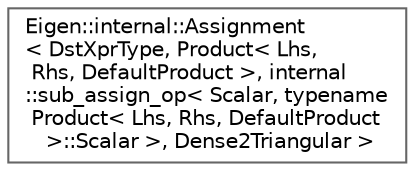 digraph "类继承关系图"
{
 // LATEX_PDF_SIZE
  bgcolor="transparent";
  edge [fontname=Helvetica,fontsize=10,labelfontname=Helvetica,labelfontsize=10];
  node [fontname=Helvetica,fontsize=10,shape=box,height=0.2,width=0.4];
  rankdir="LR";
  Node0 [id="Node000000",label="Eigen::internal::Assignment\l\< DstXprType, Product\< Lhs,\l Rhs, DefaultProduct \>, internal\l::sub_assign_op\< Scalar, typename\l Product\< Lhs, Rhs, DefaultProduct\l \>::Scalar \>, Dense2Triangular \>",height=0.2,width=0.4,color="grey40", fillcolor="white", style="filled",URL="$struct_eigen_1_1internal_1_1_assignment_3_01_dst_xpr_type_00_01_product_3_01_lhs_00_01_rhs_00_01bb8efed27d47832b53496ca7f6c9254b.html",tooltip=" "];
}
